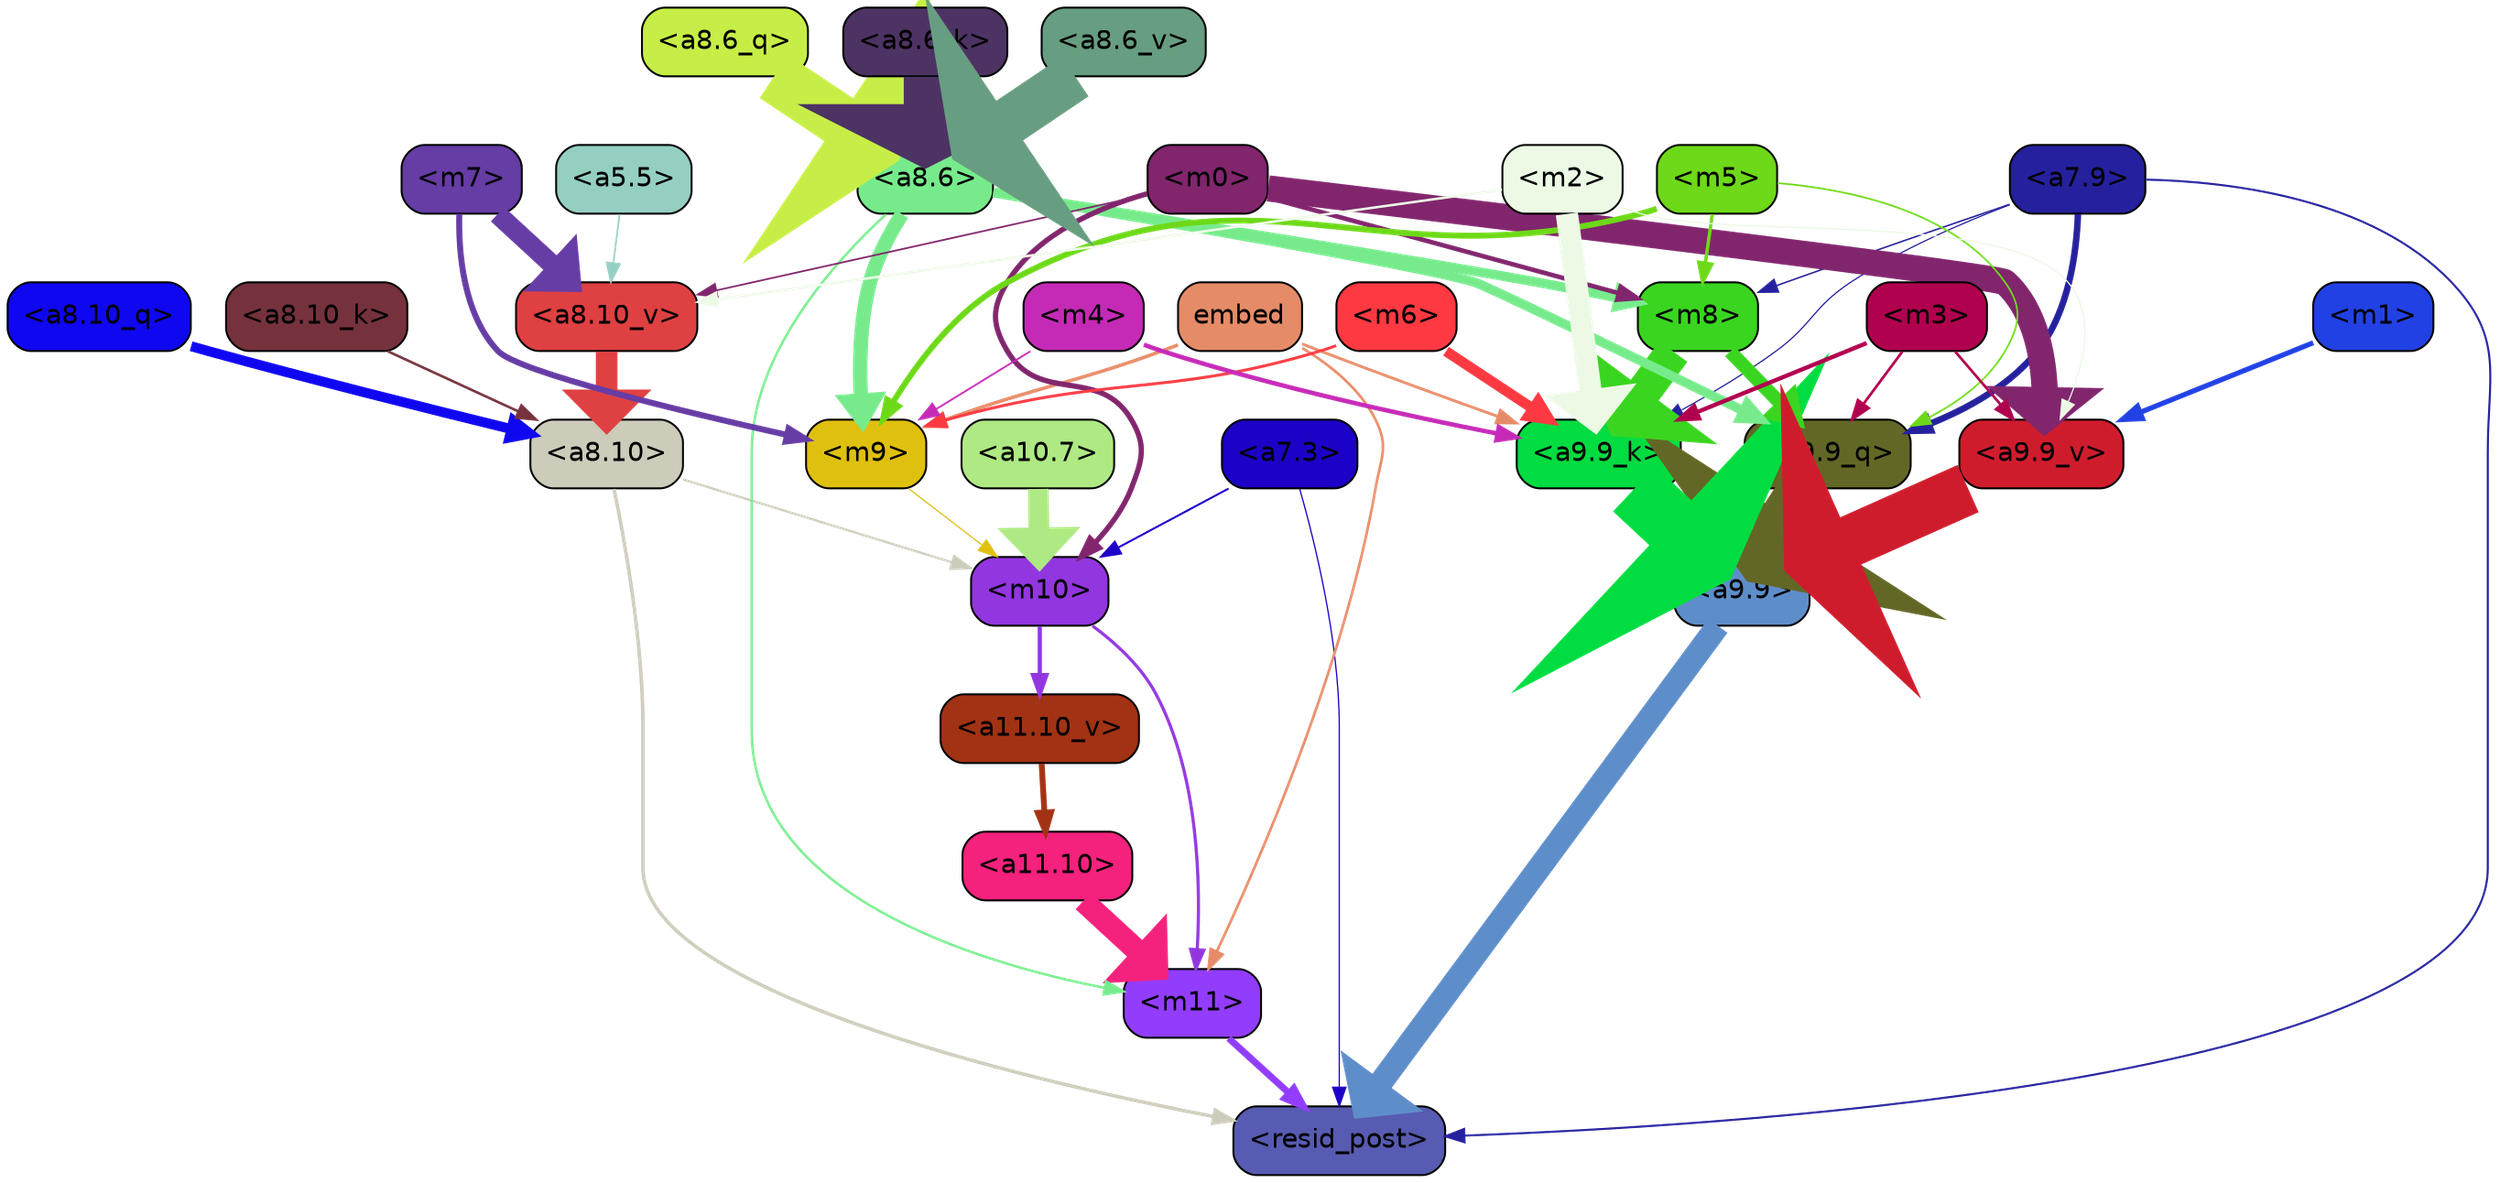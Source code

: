strict digraph "" {
	graph [bgcolor=transparent,
		layout=dot,
		overlap=false,
		splines=true
	];
	"<m11>"	[color=black,
		fillcolor="#923dfb",
		fontname=Helvetica,
		shape=box,
		style="filled, rounded"];
	"<resid_post>"	[color=black,
		fillcolor="#575bb1",
		fontname=Helvetica,
		shape=box,
		style="filled, rounded"];
	"<m11>" -> "<resid_post>"	[color="#923dfb",
		penwidth=3.564229369163513];
	"<a9.9>"	[color=black,
		fillcolor="#5e8ec9",
		fontname=Helvetica,
		shape=box,
		style="filled, rounded"];
	"<a9.9>" -> "<resid_post>"	[color="#5e8ec9",
		penwidth=12.493714332580566];
	"<a8.10>"	[color=black,
		fillcolor="#cdcbba",
		fontname=Helvetica,
		shape=box,
		style="filled, rounded"];
	"<a8.10>" -> "<resid_post>"	[color="#cdcbba",
		penwidth=1.7969894409179688];
	"<m10>"	[color=black,
		fillcolor="#9236df",
		fontname=Helvetica,
		shape=box,
		style="filled, rounded"];
	"<a8.10>" -> "<m10>"	[color="#cdcbba",
		penwidth=1.1516046524047852];
	"<a7.9>"	[color=black,
		fillcolor="#25219e",
		fontname=Helvetica,
		shape=box,
		style="filled, rounded"];
	"<a7.9>" -> "<resid_post>"	[color="#25219e",
		penwidth=1.061915397644043];
	"<a9.9_q>"	[color=black,
		fillcolor="#636726",
		fontname=Helvetica,
		shape=box,
		style="filled, rounded"];
	"<a7.9>" -> "<a9.9_q>"	[color="#25219e",
		penwidth=3.4010400772094727];
	"<a9.9_k>"	[color=black,
		fillcolor="#01dc41",
		fontname=Helvetica,
		shape=box,
		style="filled, rounded"];
	"<a7.9>" -> "<a9.9_k>"	[color="#25219e",
		penwidth=0.6359977722167969];
	"<m8>"	[color=black,
		fillcolor="#3ad520",
		fontname=Helvetica,
		shape=box,
		style="filled, rounded"];
	"<a7.9>" -> "<m8>"	[color="#25219e",
		penwidth=0.7847824096679688];
	"<a7.3>"	[color=black,
		fillcolor="#1c02c6",
		fontname=Helvetica,
		shape=box,
		style="filled, rounded"];
	"<a7.3>" -> "<resid_post>"	[color="#1c02c6",
		penwidth=0.6493911743164062];
	"<a7.3>" -> "<m10>"	[color="#1c02c6",
		penwidth=1.0287714004516602];
	"<a11.10>"	[color=black,
		fillcolor="#f4217d",
		fontname=Helvetica,
		shape=box,
		style="filled, rounded"];
	"<a11.10>" -> "<m11>"	[color="#f4217d",
		penwidth=11.804504871368408];
	"<m10>" -> "<m11>"	[color="#9236df",
		penwidth=1.6351637840270996];
	"<a11.10_v>"	[color=black,
		fillcolor="#a23214",
		fontname=Helvetica,
		shape=box,
		style="filled, rounded"];
	"<m10>" -> "<a11.10_v>"	[color="#9236df",
		penwidth=2.195528030395508];
	"<a8.6>"	[color=black,
		fillcolor="#77eb8c",
		fontname=Helvetica,
		shape=box,
		style="filled, rounded"];
	"<a8.6>" -> "<m11>"	[color="#77eb8c",
		penwidth=1.2564282417297363];
	"<m9>"	[color=black,
		fillcolor="#e0c00f",
		fontname=Helvetica,
		shape=box,
		style="filled, rounded"];
	"<a8.6>" -> "<m9>"	[color="#77eb8c",
		penwidth=7.538959503173828];
	"<a8.6>" -> "<a9.9_q>"	[color="#77eb8c",
		penwidth=4.915989875793457];
	"<a8.6>" -> "<m8>"	[color="#77eb8c",
		penwidth=4.953336715698242];
	embed	[color=black,
		fillcolor="#e68b68",
		fontname=Helvetica,
		shape=box,
		style="filled, rounded"];
	embed -> "<m11>"	[color="#e68b68",
		penwidth=1.3679008483886719];
	embed -> "<m9>"	[color="#e68b68",
		penwidth=1.8025074005126953];
	embed -> "<a9.9_k>"	[color="#e68b68",
		penwidth=1.4555702209472656];
	"<a11.10_v>" -> "<a11.10>"	[color="#a23214",
		penwidth=3.037395477294922];
	"<a10.7>"	[color=black,
		fillcolor="#aee983",
		fontname=Helvetica,
		shape=box,
		style="filled, rounded"];
	"<a10.7>" -> "<m10>"	[color="#aee983",
		penwidth=10.747549057006836];
	"<m9>" -> "<m10>"	[color="#e0c00f",
		penwidth=0.6350235939025879];
	"<m0>"	[color=black,
		fillcolor="#81256d",
		fontname=Helvetica,
		shape=box,
		style="filled, rounded"];
	"<m0>" -> "<m10>"	[color="#81256d",
		penwidth=2.7613906860351562];
	"<a9.9_v>"	[color=black,
		fillcolor="#cf1c2d",
		fontname=Helvetica,
		shape=box,
		style="filled, rounded"];
	"<m0>" -> "<a9.9_v>"	[color="#81256d",
		penwidth=13.730411529541016];
	"<m0>" -> "<m8>"	[color="#81256d",
		penwidth=2.381570816040039];
	"<a8.10_v>"	[color=black,
		fillcolor="#df4042",
		fontname=Helvetica,
		shape=box,
		style="filled, rounded"];
	"<m0>" -> "<a8.10_v>"	[color="#81256d",
		penwidth=0.8922653198242188];
	"<m7>"	[color=black,
		fillcolor="#663ca5",
		fontname=Helvetica,
		shape=box,
		style="filled, rounded"];
	"<m7>" -> "<m9>"	[color="#663ca5",
		penwidth=3.136892318725586];
	"<m7>" -> "<a8.10_v>"	[color="#663ca5",
		penwidth=10.289600372314453];
	"<m6>"	[color=black,
		fillcolor="#fe3941",
		fontname=Helvetica,
		shape=box,
		style="filled, rounded"];
	"<m6>" -> "<m9>"	[color="#fe3941",
		penwidth=1.5130538940429688];
	"<m6>" -> "<a9.9_k>"	[color="#fe3941",
		penwidth=5.398126602172852];
	"<m5>"	[color=black,
		fillcolor="#6dd918",
		fontname=Helvetica,
		shape=box,
		style="filled, rounded"];
	"<m5>" -> "<m9>"	[color="#6dd918",
		penwidth=3.070161819458008];
	"<m5>" -> "<a9.9_q>"	[color="#6dd918",
		penwidth=0.8938226699829102];
	"<m5>" -> "<m8>"	[color="#6dd918",
		penwidth=1.7677688598632812];
	"<m4>"	[color=black,
		fillcolor="#c52ab6",
		fontname=Helvetica,
		shape=box,
		style="filled, rounded"];
	"<m4>" -> "<m9>"	[color="#c52ab6",
		penwidth=0.9546451568603516];
	"<m4>" -> "<a9.9_k>"	[color="#c52ab6",
		penwidth=2.334225654602051];
	"<a9.9_q>" -> "<a9.9>"	[color="#636726",
		penwidth=28.56541872024536];
	"<a9.9_k>" -> "<a9.9>"	[color="#01dc41",
		penwidth=32.31142416596413];
	"<a9.9_v>" -> "<a9.9>"	[color="#cf1c2d",
		penwidth=27.08489227294922];
	"<m8>" -> "<a9.9_q>"	[color="#3ad520",
		penwidth=7.189451217651367];
	"<m8>" -> "<a9.9_k>"	[color="#3ad520",
		penwidth=18.19952392578125];
	"<m3>"	[color=black,
		fillcolor="#b0014e",
		fontname=Helvetica,
		shape=box,
		style="filled, rounded"];
	"<m3>" -> "<a9.9_q>"	[color="#b0014e",
		penwidth=1.3806190490722656];
	"<m3>" -> "<a9.9_k>"	[color="#b0014e",
		penwidth=2.201329231262207];
	"<m3>" -> "<a9.9_v>"	[color="#b0014e",
		penwidth=1.3742599487304688];
	"<m2>"	[color=black,
		fillcolor="#ecf9e5",
		fontname=Helvetica,
		shape=box,
		style="filled, rounded"];
	"<m2>" -> "<a9.9_k>"	[color="#ecf9e5",
		penwidth=11.667590618133545];
	"<m2>" -> "<a9.9_v>"	[color="#ecf9e5",
		penwidth=0.6356887817382812];
	"<m2>" -> "<a8.10_v>"	[color="#ecf9e5",
		penwidth=1.287038803100586];
	"<m1>"	[color=black,
		fillcolor="#2141e4",
		fontname=Helvetica,
		shape=box,
		style="filled, rounded"];
	"<m1>" -> "<a9.9_v>"	[color="#2141e4",
		penwidth=2.656749725341797];
	"<a8.10_q>"	[color=black,
		fillcolor="#0f07f0",
		fontname=Helvetica,
		shape=box,
		style="filled, rounded"];
	"<a8.10_q>" -> "<a8.10>"	[color="#0f07f0",
		penwidth=5.194318771362305];
	"<a8.6_q>"	[color=black,
		fillcolor="#c7ee46",
		fontname=Helvetica,
		shape=box,
		style="filled, rounded"];
	"<a8.6_q>" -> "<a8.6>"	[color="#c7ee46",
		penwidth=27.11296832561493];
	"<a8.10_k>"	[color=black,
		fillcolor="#75323d",
		fontname=Helvetica,
		shape=box,
		style="filled, rounded"];
	"<a8.10_k>" -> "<a8.10>"	[color="#75323d",
		penwidth=1.3374805450439453];
	"<a8.6_k>"	[color=black,
		fillcolor="#4d3363",
		fontname=Helvetica,
		shape=box,
		style="filled, rounded"];
	"<a8.6_k>" -> "<a8.6>"	[color="#4d3363",
		penwidth=22.57996129989624];
	"<a8.10_v>" -> "<a8.10>"	[color="#df4042",
		penwidth=11.339973449707031];
	"<a8.6_v>"	[color=black,
		fillcolor="#679d80",
		fontname=Helvetica,
		shape=box,
		style="filled, rounded"];
	"<a8.6_v>" -> "<a8.6>"	[color="#679d80",
		penwidth=25.068782806396484];
	"<a5.5>"	[color=black,
		fillcolor="#95cfc2",
		fontname=Helvetica,
		shape=box,
		style="filled, rounded"];
	"<a5.5>" -> "<a8.10_v>"	[color="#95cfc2",
		penwidth=0.8552722930908203];
}
